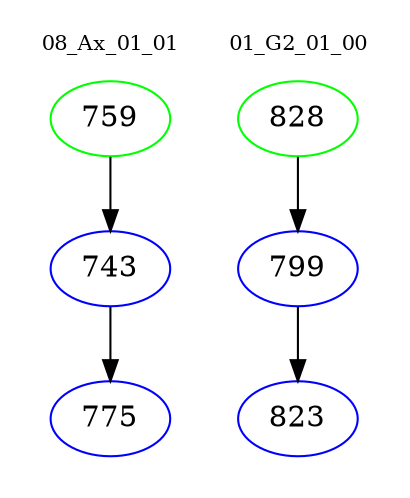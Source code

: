 digraph{
subgraph cluster_0 {
color = white
label = "08_Ax_01_01";
fontsize=10;
T0_759 [label="759", color="green"]
T0_759 -> T0_743 [color="black"]
T0_743 [label="743", color="blue"]
T0_743 -> T0_775 [color="black"]
T0_775 [label="775", color="blue"]
}
subgraph cluster_1 {
color = white
label = "01_G2_01_00";
fontsize=10;
T1_828 [label="828", color="green"]
T1_828 -> T1_799 [color="black"]
T1_799 [label="799", color="blue"]
T1_799 -> T1_823 [color="black"]
T1_823 [label="823", color="blue"]
}
}
